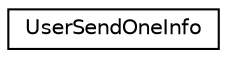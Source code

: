 digraph "Graphical Class Hierarchy"
{
  edge [fontname="Helvetica",fontsize="10",labelfontname="Helvetica",labelfontsize="10"];
  node [fontname="Helvetica",fontsize="10",shape=record];
  rankdir="LR";
  Node0 [label="UserSendOneInfo",height=0.2,width=0.4,color="black", fillcolor="white", style="filled",URL="$struct_user_send_one_info.html",tooltip="User info used in send one command (TXSTYPE_PUT) "];
}
